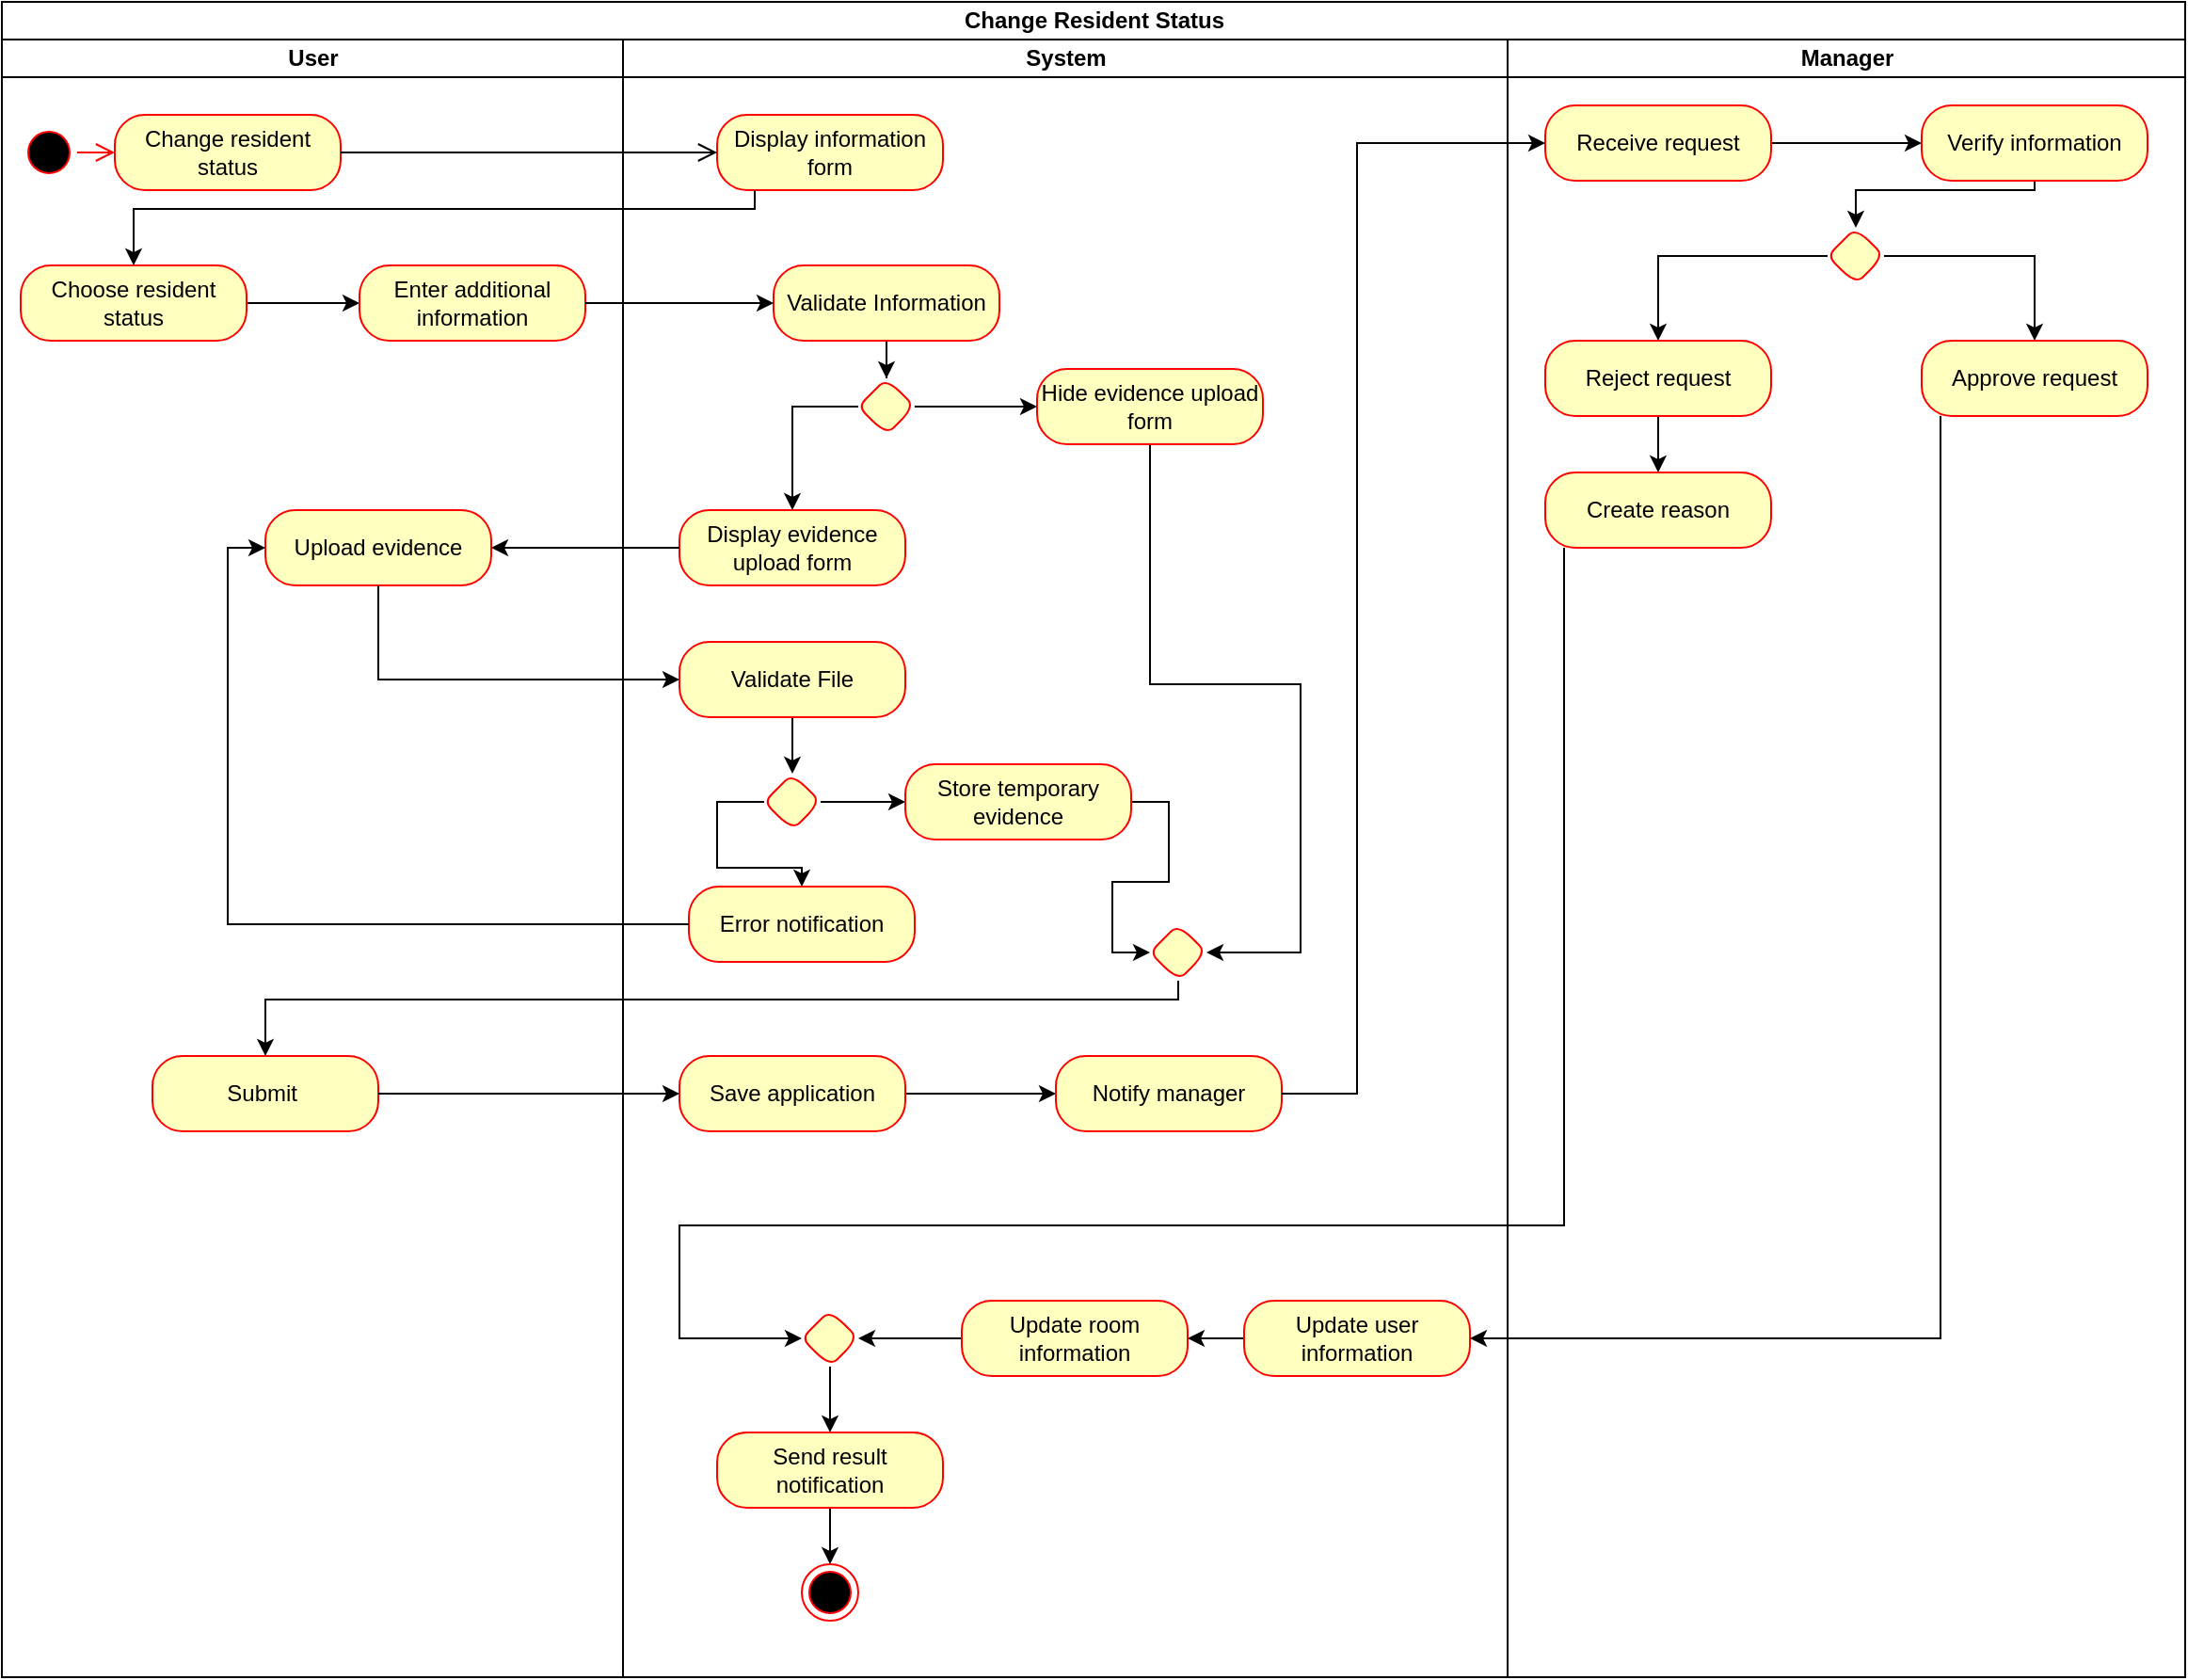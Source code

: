 <mxfile version="27.1.4">
  <diagram name="Trang-1" id="uEP4et_x5-qm5qEJiQj5">
    <mxGraphModel dx="1657" dy="802" grid="1" gridSize="10" guides="1" tooltips="1" connect="1" arrows="1" fold="1" page="1" pageScale="1" pageWidth="850" pageHeight="1100" math="0" shadow="0">
      <root>
        <mxCell id="0" />
        <mxCell id="1" parent="0" />
        <mxCell id="mhZYFdH8LyNg6odgdk1d-1" value="Change Resident Status" style="swimlane;childLayout=stackLayout;resizeParent=1;resizeParentMax=0;startSize=20;html=1;" parent="1" vertex="1">
          <mxGeometry x="40" y="60" width="1160" height="890" as="geometry" />
        </mxCell>
        <mxCell id="mhZYFdH8LyNg6odgdk1d-2" value="User" style="swimlane;startSize=20;html=1;" parent="mhZYFdH8LyNg6odgdk1d-1" vertex="1">
          <mxGeometry y="20" width="330" height="870" as="geometry" />
        </mxCell>
        <mxCell id="mhZYFdH8LyNg6odgdk1d-5" value="" style="ellipse;html=1;shape=startState;fillColor=#000000;strokeColor=#ff0000;" parent="mhZYFdH8LyNg6odgdk1d-2" vertex="1">
          <mxGeometry x="10" y="45" width="30" height="30" as="geometry" />
        </mxCell>
        <mxCell id="mhZYFdH8LyNg6odgdk1d-6" value="" style="edgeStyle=orthogonalEdgeStyle;html=1;verticalAlign=bottom;endArrow=open;endSize=8;strokeColor=#ff0000;rounded=0;entryX=0;entryY=0.5;entryDx=0;entryDy=0;" parent="mhZYFdH8LyNg6odgdk1d-2" source="mhZYFdH8LyNg6odgdk1d-5" target="mhZYFdH8LyNg6odgdk1d-7" edge="1">
          <mxGeometry relative="1" as="geometry">
            <mxPoint x="25" y="120" as="targetPoint" />
          </mxGeometry>
        </mxCell>
        <mxCell id="mhZYFdH8LyNg6odgdk1d-7" value="Change resident status" style="rounded=1;whiteSpace=wrap;html=1;arcSize=40;fontColor=#000000;fillColor=#ffffc0;strokeColor=#ff0000;" parent="mhZYFdH8LyNg6odgdk1d-2" vertex="1">
          <mxGeometry x="60" y="40" width="120" height="40" as="geometry" />
        </mxCell>
        <mxCell id="mhZYFdH8LyNg6odgdk1d-15" value="" style="edgeStyle=orthogonalEdgeStyle;rounded=0;orthogonalLoop=1;jettySize=auto;html=1;" parent="mhZYFdH8LyNg6odgdk1d-2" source="mhZYFdH8LyNg6odgdk1d-12" target="mhZYFdH8LyNg6odgdk1d-14" edge="1">
          <mxGeometry relative="1" as="geometry" />
        </mxCell>
        <mxCell id="mhZYFdH8LyNg6odgdk1d-12" value="Choose resident status" style="rounded=1;whiteSpace=wrap;html=1;arcSize=40;fontColor=#000000;fillColor=#ffffc0;strokeColor=#ff0000;" parent="mhZYFdH8LyNg6odgdk1d-2" vertex="1">
          <mxGeometry x="10" y="120" width="120" height="40" as="geometry" />
        </mxCell>
        <mxCell id="mhZYFdH8LyNg6odgdk1d-14" value="Enter additional information" style="rounded=1;whiteSpace=wrap;html=1;arcSize=40;fontColor=#000000;fillColor=#ffffc0;strokeColor=#ff0000;" parent="mhZYFdH8LyNg6odgdk1d-2" vertex="1">
          <mxGeometry x="190" y="120" width="120" height="40" as="geometry" />
        </mxCell>
        <mxCell id="mhZYFdH8LyNg6odgdk1d-24" value="Upload evidence" style="rounded=1;whiteSpace=wrap;html=1;arcSize=40;fontColor=#000000;fillColor=#ffffc0;strokeColor=#ff0000;" parent="mhZYFdH8LyNg6odgdk1d-2" vertex="1">
          <mxGeometry x="140" y="250" width="120" height="40" as="geometry" />
        </mxCell>
        <mxCell id="mhZYFdH8LyNg6odgdk1d-62" value="Submit " style="rounded=1;whiteSpace=wrap;html=1;arcSize=40;fontColor=#000000;fillColor=#ffffc0;strokeColor=#ff0000;" parent="mhZYFdH8LyNg6odgdk1d-2" vertex="1">
          <mxGeometry x="80" y="540" width="120" height="40" as="geometry" />
        </mxCell>
        <mxCell id="mhZYFdH8LyNg6odgdk1d-3" value="System" style="swimlane;startSize=20;html=1;" parent="mhZYFdH8LyNg6odgdk1d-1" vertex="1">
          <mxGeometry x="330" y="20" width="470" height="870" as="geometry" />
        </mxCell>
        <mxCell id="mhZYFdH8LyNg6odgdk1d-9" value="Display information form" style="rounded=1;whiteSpace=wrap;html=1;arcSize=40;fontColor=#000000;fillColor=#ffffc0;strokeColor=#ff0000;" parent="mhZYFdH8LyNg6odgdk1d-3" vertex="1">
          <mxGeometry x="50" y="40" width="120" height="40" as="geometry" />
        </mxCell>
        <mxCell id="mhZYFdH8LyNg6odgdk1d-19" value="" style="edgeStyle=orthogonalEdgeStyle;rounded=0;orthogonalLoop=1;jettySize=auto;html=1;" parent="mhZYFdH8LyNg6odgdk1d-3" source="mhZYFdH8LyNg6odgdk1d-16" target="mhZYFdH8LyNg6odgdk1d-18" edge="1">
          <mxGeometry relative="1" as="geometry" />
        </mxCell>
        <mxCell id="mhZYFdH8LyNg6odgdk1d-16" value="Validate Information" style="rounded=1;whiteSpace=wrap;html=1;arcSize=40;fontColor=#000000;fillColor=#ffffc0;strokeColor=#ff0000;" parent="mhZYFdH8LyNg6odgdk1d-3" vertex="1">
          <mxGeometry x="80" y="120" width="120" height="40" as="geometry" />
        </mxCell>
        <mxCell id="mhZYFdH8LyNg6odgdk1d-67" value="" style="edgeStyle=orthogonalEdgeStyle;rounded=0;orthogonalLoop=1;jettySize=auto;html=1;" parent="mhZYFdH8LyNg6odgdk1d-3" source="mhZYFdH8LyNg6odgdk1d-18" target="mhZYFdH8LyNg6odgdk1d-66" edge="1">
          <mxGeometry relative="1" as="geometry" />
        </mxCell>
        <mxCell id="mhZYFdH8LyNg6odgdk1d-18" value="" style="rhombus;whiteSpace=wrap;html=1;fillColor=#ffffc0;strokeColor=#ff0000;fontColor=#000000;rounded=1;arcSize=40;" parent="mhZYFdH8LyNg6odgdk1d-3" vertex="1">
          <mxGeometry x="125" y="180" width="30" height="30" as="geometry" />
        </mxCell>
        <mxCell id="mhZYFdH8LyNg6odgdk1d-22" value="Display evidence upload form" style="rounded=1;whiteSpace=wrap;html=1;arcSize=40;fontColor=#000000;fillColor=#ffffc0;strokeColor=#ff0000;" parent="mhZYFdH8LyNg6odgdk1d-3" vertex="1">
          <mxGeometry x="30" y="250" width="120" height="40" as="geometry" />
        </mxCell>
        <mxCell id="mhZYFdH8LyNg6odgdk1d-23" value="" style="edgeStyle=orthogonalEdgeStyle;rounded=0;orthogonalLoop=1;jettySize=auto;html=1;" parent="mhZYFdH8LyNg6odgdk1d-3" source="mhZYFdH8LyNg6odgdk1d-18" target="mhZYFdH8LyNg6odgdk1d-22" edge="1">
          <mxGeometry relative="1" as="geometry">
            <Array as="points">
              <mxPoint x="90" y="195" />
            </Array>
          </mxGeometry>
        </mxCell>
        <mxCell id="mhZYFdH8LyNg6odgdk1d-29" value="" style="edgeStyle=orthogonalEdgeStyle;rounded=0;orthogonalLoop=1;jettySize=auto;html=1;" parent="mhZYFdH8LyNg6odgdk1d-3" source="mhZYFdH8LyNg6odgdk1d-26" target="mhZYFdH8LyNg6odgdk1d-28" edge="1">
          <mxGeometry relative="1" as="geometry" />
        </mxCell>
        <mxCell id="mhZYFdH8LyNg6odgdk1d-26" value="Validate File" style="rounded=1;whiteSpace=wrap;html=1;arcSize=40;fontColor=#000000;fillColor=#ffffc0;strokeColor=#ff0000;" parent="mhZYFdH8LyNg6odgdk1d-3" vertex="1">
          <mxGeometry x="30" y="320" width="120" height="40" as="geometry" />
        </mxCell>
        <mxCell id="mhZYFdH8LyNg6odgdk1d-34" value="" style="edgeStyle=orthogonalEdgeStyle;rounded=0;orthogonalLoop=1;jettySize=auto;html=1;" parent="mhZYFdH8LyNg6odgdk1d-3" source="mhZYFdH8LyNg6odgdk1d-28" target="mhZYFdH8LyNg6odgdk1d-33" edge="1">
          <mxGeometry relative="1" as="geometry" />
        </mxCell>
        <mxCell id="mhZYFdH8LyNg6odgdk1d-28" value="" style="rhombus;whiteSpace=wrap;html=1;fillColor=#ffffc0;strokeColor=#ff0000;fontColor=#000000;rounded=1;arcSize=40;" parent="mhZYFdH8LyNg6odgdk1d-3" vertex="1">
          <mxGeometry x="75" y="390" width="30" height="30" as="geometry" />
        </mxCell>
        <mxCell id="mhZYFdH8LyNg6odgdk1d-71" style="edgeStyle=orthogonalEdgeStyle;rounded=0;orthogonalLoop=1;jettySize=auto;html=1;entryX=0;entryY=0.5;entryDx=0;entryDy=0;" parent="mhZYFdH8LyNg6odgdk1d-3" source="mhZYFdH8LyNg6odgdk1d-33" target="mhZYFdH8LyNg6odgdk1d-70" edge="1">
          <mxGeometry relative="1" as="geometry" />
        </mxCell>
        <mxCell id="mhZYFdH8LyNg6odgdk1d-33" value="Store temporary evidence" style="rounded=1;whiteSpace=wrap;html=1;arcSize=40;fontColor=#000000;fillColor=#ffffc0;strokeColor=#ff0000;" parent="mhZYFdH8LyNg6odgdk1d-3" vertex="1">
          <mxGeometry x="150" y="385" width="120" height="40" as="geometry" />
        </mxCell>
        <mxCell id="mhZYFdH8LyNg6odgdk1d-59" value="Error notification" style="rounded=1;whiteSpace=wrap;html=1;arcSize=40;fontColor=#000000;fillColor=#ffffc0;strokeColor=#ff0000;" parent="mhZYFdH8LyNg6odgdk1d-3" vertex="1">
          <mxGeometry x="35" y="450" width="120" height="40" as="geometry" />
        </mxCell>
        <mxCell id="mhZYFdH8LyNg6odgdk1d-60" value="" style="edgeStyle=orthogonalEdgeStyle;rounded=0;orthogonalLoop=1;jettySize=auto;html=1;" parent="mhZYFdH8LyNg6odgdk1d-3" source="mhZYFdH8LyNg6odgdk1d-28" target="mhZYFdH8LyNg6odgdk1d-59" edge="1">
          <mxGeometry relative="1" as="geometry">
            <Array as="points">
              <mxPoint x="50" y="405" />
              <mxPoint x="50" y="440" />
              <mxPoint x="95" y="440" />
            </Array>
          </mxGeometry>
        </mxCell>
        <mxCell id="mhZYFdH8LyNg6odgdk1d-72" style="edgeStyle=orthogonalEdgeStyle;rounded=0;orthogonalLoop=1;jettySize=auto;html=1;entryX=1;entryY=0.5;entryDx=0;entryDy=0;" parent="mhZYFdH8LyNg6odgdk1d-3" source="mhZYFdH8LyNg6odgdk1d-66" target="mhZYFdH8LyNg6odgdk1d-70" edge="1">
          <mxGeometry relative="1" as="geometry" />
        </mxCell>
        <mxCell id="mhZYFdH8LyNg6odgdk1d-66" value="Hide evidence upload form" style="rounded=1;whiteSpace=wrap;html=1;arcSize=40;fontColor=#000000;fillColor=#ffffc0;strokeColor=#ff0000;" parent="mhZYFdH8LyNg6odgdk1d-3" vertex="1">
          <mxGeometry x="220" y="175" width="120" height="40" as="geometry" />
        </mxCell>
        <mxCell id="mhZYFdH8LyNg6odgdk1d-70" value="" style="rhombus;whiteSpace=wrap;html=1;fillColor=#ffffc0;strokeColor=#ff0000;fontColor=#000000;rounded=1;arcSize=40;" parent="mhZYFdH8LyNg6odgdk1d-3" vertex="1">
          <mxGeometry x="280" y="470" width="30" height="30" as="geometry" />
        </mxCell>
        <mxCell id="mhZYFdH8LyNg6odgdk1d-77" value="" style="edgeStyle=orthogonalEdgeStyle;rounded=0;orthogonalLoop=1;jettySize=auto;html=1;" parent="mhZYFdH8LyNg6odgdk1d-3" source="mhZYFdH8LyNg6odgdk1d-74" target="mhZYFdH8LyNg6odgdk1d-76" edge="1">
          <mxGeometry relative="1" as="geometry" />
        </mxCell>
        <mxCell id="mhZYFdH8LyNg6odgdk1d-74" value="Save application" style="rounded=1;whiteSpace=wrap;html=1;arcSize=40;fontColor=#000000;fillColor=#ffffc0;strokeColor=#ff0000;" parent="mhZYFdH8LyNg6odgdk1d-3" vertex="1">
          <mxGeometry x="30" y="540" width="120" height="40" as="geometry" />
        </mxCell>
        <mxCell id="mhZYFdH8LyNg6odgdk1d-76" value="Notify manager" style="rounded=1;whiteSpace=wrap;html=1;arcSize=40;fontColor=#000000;fillColor=#ffffc0;strokeColor=#ff0000;" parent="mhZYFdH8LyNg6odgdk1d-3" vertex="1">
          <mxGeometry x="230" y="540" width="120" height="40" as="geometry" />
        </mxCell>
        <mxCell id="mhZYFdH8LyNg6odgdk1d-96" value="" style="edgeStyle=orthogonalEdgeStyle;rounded=0;orthogonalLoop=1;jettySize=auto;html=1;" parent="mhZYFdH8LyNg6odgdk1d-3" source="mhZYFdH8LyNg6odgdk1d-92" target="mhZYFdH8LyNg6odgdk1d-94" edge="1">
          <mxGeometry relative="1" as="geometry">
            <Array as="points">
              <mxPoint x="205" y="690" />
            </Array>
          </mxGeometry>
        </mxCell>
        <mxCell id="mhZYFdH8LyNg6odgdk1d-92" value="Update room information" style="rounded=1;whiteSpace=wrap;html=1;arcSize=40;fontColor=#000000;fillColor=#ffffc0;strokeColor=#ff0000;" parent="mhZYFdH8LyNg6odgdk1d-3" vertex="1">
          <mxGeometry x="180" y="670" width="120" height="40" as="geometry" />
        </mxCell>
        <mxCell id="mhZYFdH8LyNg6odgdk1d-98" value="" style="edgeStyle=orthogonalEdgeStyle;rounded=0;orthogonalLoop=1;jettySize=auto;html=1;" parent="mhZYFdH8LyNg6odgdk1d-3" source="mhZYFdH8LyNg6odgdk1d-94" target="mhZYFdH8LyNg6odgdk1d-97" edge="1">
          <mxGeometry relative="1" as="geometry" />
        </mxCell>
        <mxCell id="mhZYFdH8LyNg6odgdk1d-94" value="" style="rhombus;whiteSpace=wrap;html=1;fillColor=#ffffc0;strokeColor=#ff0000;fontColor=#000000;rounded=1;arcSize=40;" parent="mhZYFdH8LyNg6odgdk1d-3" vertex="1">
          <mxGeometry x="95" y="675" width="30" height="30" as="geometry" />
        </mxCell>
        <mxCell id="mhZYFdH8LyNg6odgdk1d-101" value="" style="edgeStyle=orthogonalEdgeStyle;rounded=0;orthogonalLoop=1;jettySize=auto;html=1;" parent="mhZYFdH8LyNg6odgdk1d-3" source="mhZYFdH8LyNg6odgdk1d-97" target="mhZYFdH8LyNg6odgdk1d-99" edge="1">
          <mxGeometry relative="1" as="geometry" />
        </mxCell>
        <mxCell id="mhZYFdH8LyNg6odgdk1d-97" value="Send result notification" style="rounded=1;whiteSpace=wrap;html=1;arcSize=40;fontColor=#000000;fillColor=#ffffc0;strokeColor=#ff0000;" parent="mhZYFdH8LyNg6odgdk1d-3" vertex="1">
          <mxGeometry x="50" y="740" width="120" height="40" as="geometry" />
        </mxCell>
        <mxCell id="mhZYFdH8LyNg6odgdk1d-99" value="" style="ellipse;html=1;shape=endState;fillColor=#000000;strokeColor=#ff0000;" parent="mhZYFdH8LyNg6odgdk1d-3" vertex="1">
          <mxGeometry x="95" y="810" width="30" height="30" as="geometry" />
        </mxCell>
        <mxCell id="c_RkZnYAfPRZ5MoswimR-3" value="" style="edgeStyle=orthogonalEdgeStyle;rounded=0;orthogonalLoop=1;jettySize=auto;html=1;" edge="1" parent="mhZYFdH8LyNg6odgdk1d-3" source="c_RkZnYAfPRZ5MoswimR-1" target="mhZYFdH8LyNg6odgdk1d-92">
          <mxGeometry relative="1" as="geometry" />
        </mxCell>
        <mxCell id="c_RkZnYAfPRZ5MoswimR-1" value="Update user information" style="rounded=1;whiteSpace=wrap;html=1;arcSize=40;fontColor=#000000;fillColor=#ffffc0;strokeColor=#ff0000;" vertex="1" parent="mhZYFdH8LyNg6odgdk1d-3">
          <mxGeometry x="330" y="670" width="120" height="40" as="geometry" />
        </mxCell>
        <mxCell id="mhZYFdH8LyNg6odgdk1d-4" value="Manager" style="swimlane;startSize=20;html=1;" parent="mhZYFdH8LyNg6odgdk1d-1" vertex="1">
          <mxGeometry x="800" y="20" width="360" height="870" as="geometry" />
        </mxCell>
        <mxCell id="mhZYFdH8LyNg6odgdk1d-81" value="" style="edgeStyle=orthogonalEdgeStyle;rounded=0;orthogonalLoop=1;jettySize=auto;html=1;" parent="mhZYFdH8LyNg6odgdk1d-4" source="mhZYFdH8LyNg6odgdk1d-78" target="mhZYFdH8LyNg6odgdk1d-80" edge="1">
          <mxGeometry relative="1" as="geometry" />
        </mxCell>
        <mxCell id="mhZYFdH8LyNg6odgdk1d-78" value="Receive request" style="rounded=1;whiteSpace=wrap;html=1;arcSize=40;fontColor=#000000;fillColor=#ffffc0;strokeColor=#ff0000;" parent="mhZYFdH8LyNg6odgdk1d-4" vertex="1">
          <mxGeometry x="20" y="35" width="120" height="40" as="geometry" />
        </mxCell>
        <mxCell id="mhZYFdH8LyNg6odgdk1d-83" style="edgeStyle=orthogonalEdgeStyle;rounded=0;orthogonalLoop=1;jettySize=auto;html=1;entryX=0.5;entryY=0;entryDx=0;entryDy=0;" parent="mhZYFdH8LyNg6odgdk1d-4" source="mhZYFdH8LyNg6odgdk1d-80" target="mhZYFdH8LyNg6odgdk1d-82" edge="1">
          <mxGeometry relative="1" as="geometry">
            <Array as="points">
              <mxPoint x="280" y="80" />
              <mxPoint x="185" y="80" />
            </Array>
          </mxGeometry>
        </mxCell>
        <mxCell id="mhZYFdH8LyNg6odgdk1d-80" value="Verify information" style="rounded=1;whiteSpace=wrap;html=1;arcSize=40;fontColor=#000000;fillColor=#ffffc0;strokeColor=#ff0000;" parent="mhZYFdH8LyNg6odgdk1d-4" vertex="1">
          <mxGeometry x="220" y="35" width="120" height="40" as="geometry" />
        </mxCell>
        <mxCell id="mhZYFdH8LyNg6odgdk1d-85" style="edgeStyle=orthogonalEdgeStyle;rounded=0;orthogonalLoop=1;jettySize=auto;html=1;entryX=0.5;entryY=0;entryDx=0;entryDy=0;" parent="mhZYFdH8LyNg6odgdk1d-4" source="mhZYFdH8LyNg6odgdk1d-82" target="mhZYFdH8LyNg6odgdk1d-84" edge="1">
          <mxGeometry relative="1" as="geometry" />
        </mxCell>
        <mxCell id="mhZYFdH8LyNg6odgdk1d-89" style="edgeStyle=orthogonalEdgeStyle;rounded=0;orthogonalLoop=1;jettySize=auto;html=1;entryX=0.5;entryY=0;entryDx=0;entryDy=0;" parent="mhZYFdH8LyNg6odgdk1d-4" source="mhZYFdH8LyNg6odgdk1d-82" target="mhZYFdH8LyNg6odgdk1d-88" edge="1">
          <mxGeometry relative="1" as="geometry">
            <Array as="points">
              <mxPoint x="280" y="115" />
            </Array>
          </mxGeometry>
        </mxCell>
        <mxCell id="mhZYFdH8LyNg6odgdk1d-82" value="" style="rhombus;whiteSpace=wrap;html=1;fillColor=#ffffc0;strokeColor=#ff0000;fontColor=#000000;rounded=1;arcSize=40;" parent="mhZYFdH8LyNg6odgdk1d-4" vertex="1">
          <mxGeometry x="170" y="100" width="30" height="30" as="geometry" />
        </mxCell>
        <mxCell id="mhZYFdH8LyNg6odgdk1d-87" value="" style="edgeStyle=orthogonalEdgeStyle;rounded=0;orthogonalLoop=1;jettySize=auto;html=1;" parent="mhZYFdH8LyNg6odgdk1d-4" source="mhZYFdH8LyNg6odgdk1d-84" target="mhZYFdH8LyNg6odgdk1d-86" edge="1">
          <mxGeometry relative="1" as="geometry" />
        </mxCell>
        <mxCell id="mhZYFdH8LyNg6odgdk1d-84" value="Reject request" style="rounded=1;whiteSpace=wrap;html=1;arcSize=40;fontColor=#000000;fillColor=#ffffc0;strokeColor=#ff0000;" parent="mhZYFdH8LyNg6odgdk1d-4" vertex="1">
          <mxGeometry x="20" y="160" width="120" height="40" as="geometry" />
        </mxCell>
        <mxCell id="mhZYFdH8LyNg6odgdk1d-86" value="Create reason" style="rounded=1;whiteSpace=wrap;html=1;arcSize=40;fontColor=#000000;fillColor=#ffffc0;strokeColor=#ff0000;" parent="mhZYFdH8LyNg6odgdk1d-4" vertex="1">
          <mxGeometry x="20" y="230" width="120" height="40" as="geometry" />
        </mxCell>
        <mxCell id="mhZYFdH8LyNg6odgdk1d-88" value="Approve request" style="rounded=1;whiteSpace=wrap;html=1;arcSize=40;fontColor=#000000;fillColor=#ffffc0;strokeColor=#ff0000;" parent="mhZYFdH8LyNg6odgdk1d-4" vertex="1">
          <mxGeometry x="220" y="160" width="120" height="40" as="geometry" />
        </mxCell>
        <mxCell id="mhZYFdH8LyNg6odgdk1d-8" value="" style="edgeStyle=orthogonalEdgeStyle;html=1;verticalAlign=bottom;endArrow=open;endSize=8;strokeColor=#000000;rounded=0;entryX=0;entryY=0.5;entryDx=0;entryDy=0;" parent="mhZYFdH8LyNg6odgdk1d-1" source="mhZYFdH8LyNg6odgdk1d-7" target="mhZYFdH8LyNg6odgdk1d-9" edge="1">
          <mxGeometry relative="1" as="geometry">
            <mxPoint x="110" y="210" as="targetPoint" />
          </mxGeometry>
        </mxCell>
        <mxCell id="mhZYFdH8LyNg6odgdk1d-13" value="" style="edgeStyle=orthogonalEdgeStyle;rounded=0;orthogonalLoop=1;jettySize=auto;html=1;" parent="mhZYFdH8LyNg6odgdk1d-1" source="mhZYFdH8LyNg6odgdk1d-9" target="mhZYFdH8LyNg6odgdk1d-12" edge="1">
          <mxGeometry relative="1" as="geometry">
            <Array as="points">
              <mxPoint x="400" y="110" />
              <mxPoint x="70" y="110" />
            </Array>
          </mxGeometry>
        </mxCell>
        <mxCell id="mhZYFdH8LyNg6odgdk1d-17" value="" style="edgeStyle=orthogonalEdgeStyle;rounded=0;orthogonalLoop=1;jettySize=auto;html=1;" parent="mhZYFdH8LyNg6odgdk1d-1" source="mhZYFdH8LyNg6odgdk1d-14" target="mhZYFdH8LyNg6odgdk1d-16" edge="1">
          <mxGeometry relative="1" as="geometry" />
        </mxCell>
        <mxCell id="mhZYFdH8LyNg6odgdk1d-25" value="" style="edgeStyle=orthogonalEdgeStyle;rounded=0;orthogonalLoop=1;jettySize=auto;html=1;" parent="mhZYFdH8LyNg6odgdk1d-1" source="mhZYFdH8LyNg6odgdk1d-22" target="mhZYFdH8LyNg6odgdk1d-24" edge="1">
          <mxGeometry relative="1" as="geometry" />
        </mxCell>
        <mxCell id="mhZYFdH8LyNg6odgdk1d-27" value="" style="edgeStyle=orthogonalEdgeStyle;rounded=0;orthogonalLoop=1;jettySize=auto;html=1;" parent="mhZYFdH8LyNg6odgdk1d-1" source="mhZYFdH8LyNg6odgdk1d-24" target="mhZYFdH8LyNg6odgdk1d-26" edge="1">
          <mxGeometry relative="1" as="geometry">
            <Array as="points">
              <mxPoint x="200" y="360" />
            </Array>
          </mxGeometry>
        </mxCell>
        <mxCell id="mhZYFdH8LyNg6odgdk1d-61" style="edgeStyle=orthogonalEdgeStyle;rounded=0;orthogonalLoop=1;jettySize=auto;html=1;entryX=0;entryY=0.5;entryDx=0;entryDy=0;" parent="mhZYFdH8LyNg6odgdk1d-1" source="mhZYFdH8LyNg6odgdk1d-59" target="mhZYFdH8LyNg6odgdk1d-24" edge="1">
          <mxGeometry relative="1" as="geometry" />
        </mxCell>
        <mxCell id="mhZYFdH8LyNg6odgdk1d-73" style="edgeStyle=orthogonalEdgeStyle;rounded=0;orthogonalLoop=1;jettySize=auto;html=1;entryX=0.5;entryY=0;entryDx=0;entryDy=0;" parent="mhZYFdH8LyNg6odgdk1d-1" source="mhZYFdH8LyNg6odgdk1d-70" target="mhZYFdH8LyNg6odgdk1d-62" edge="1">
          <mxGeometry relative="1" as="geometry">
            <Array as="points">
              <mxPoint x="625" y="530" />
              <mxPoint x="140" y="530" />
            </Array>
          </mxGeometry>
        </mxCell>
        <mxCell id="mhZYFdH8LyNg6odgdk1d-75" value="" style="edgeStyle=orthogonalEdgeStyle;rounded=0;orthogonalLoop=1;jettySize=auto;html=1;" parent="mhZYFdH8LyNg6odgdk1d-1" source="mhZYFdH8LyNg6odgdk1d-62" target="mhZYFdH8LyNg6odgdk1d-74" edge="1">
          <mxGeometry relative="1" as="geometry" />
        </mxCell>
        <mxCell id="mhZYFdH8LyNg6odgdk1d-79" value="" style="edgeStyle=orthogonalEdgeStyle;rounded=0;orthogonalLoop=1;jettySize=auto;html=1;" parent="mhZYFdH8LyNg6odgdk1d-1" source="mhZYFdH8LyNg6odgdk1d-76" target="mhZYFdH8LyNg6odgdk1d-78" edge="1">
          <mxGeometry relative="1" as="geometry">
            <Array as="points">
              <mxPoint x="720" y="580" />
              <mxPoint x="720" y="75" />
            </Array>
          </mxGeometry>
        </mxCell>
        <mxCell id="mhZYFdH8LyNg6odgdk1d-91" value="" style="edgeStyle=orthogonalEdgeStyle;rounded=0;orthogonalLoop=1;jettySize=auto;html=1;entryX=0;entryY=0.5;entryDx=0;entryDy=0;" parent="mhZYFdH8LyNg6odgdk1d-1" source="mhZYFdH8LyNg6odgdk1d-86" target="mhZYFdH8LyNg6odgdk1d-94" edge="1">
          <mxGeometry relative="1" as="geometry">
            <Array as="points">
              <mxPoint x="830" y="650" />
              <mxPoint x="360" y="650" />
              <mxPoint x="360" y="710" />
            </Array>
            <mxPoint x="700" y="650" as="targetPoint" />
          </mxGeometry>
        </mxCell>
        <mxCell id="mhZYFdH8LyNg6odgdk1d-93" value="" style="edgeStyle=orthogonalEdgeStyle;rounded=0;orthogonalLoop=1;jettySize=auto;html=1;entryX=1;entryY=0.5;entryDx=0;entryDy=0;" parent="mhZYFdH8LyNg6odgdk1d-1" source="mhZYFdH8LyNg6odgdk1d-88" target="c_RkZnYAfPRZ5MoswimR-1" edge="1">
          <mxGeometry relative="1" as="geometry">
            <Array as="points">
              <mxPoint x="1030" y="710" />
            </Array>
          </mxGeometry>
        </mxCell>
      </root>
    </mxGraphModel>
  </diagram>
</mxfile>
